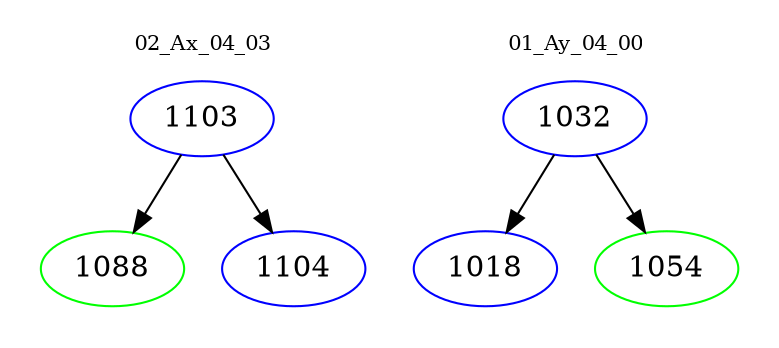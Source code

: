digraph{
subgraph cluster_0 {
color = white
label = "02_Ax_04_03";
fontsize=10;
T0_1103 [label="1103", color="blue"]
T0_1103 -> T0_1088 [color="black"]
T0_1088 [label="1088", color="green"]
T0_1103 -> T0_1104 [color="black"]
T0_1104 [label="1104", color="blue"]
}
subgraph cluster_1 {
color = white
label = "01_Ay_04_00";
fontsize=10;
T1_1032 [label="1032", color="blue"]
T1_1032 -> T1_1018 [color="black"]
T1_1018 [label="1018", color="blue"]
T1_1032 -> T1_1054 [color="black"]
T1_1054 [label="1054", color="green"]
}
}

